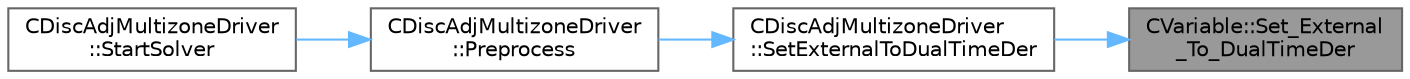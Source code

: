 digraph "CVariable::Set_External_To_DualTimeDer"
{
 // LATEX_PDF_SIZE
  bgcolor="transparent";
  edge [fontname=Helvetica,fontsize=10,labelfontname=Helvetica,labelfontsize=10];
  node [fontname=Helvetica,fontsize=10,shape=box,height=0.2,width=0.4];
  rankdir="RL";
  Node1 [id="Node000001",label="CVariable::Set_External\l_To_DualTimeDer",height=0.2,width=0.4,color="gray40", fillcolor="grey60", style="filled", fontcolor="black",tooltip="Set Dual-time derivative contributions to the external."];
  Node1 -> Node2 [id="edge1_Node000001_Node000002",dir="back",color="steelblue1",style="solid",tooltip=" "];
  Node2 [id="Node000002",label="CDiscAdjMultizoneDriver\l::SetExternalToDualTimeDer",height=0.2,width=0.4,color="grey40", fillcolor="white", style="filled",URL="$classCDiscAdjMultizoneDriver.html#a7599ea22350dd1027a77266916781d44",tooltip="Puts dual time derivative vector to External."];
  Node2 -> Node3 [id="edge2_Node000002_Node000003",dir="back",color="steelblue1",style="solid",tooltip=" "];
  Node3 [id="Node000003",label="CDiscAdjMultizoneDriver\l::Preprocess",height=0.2,width=0.4,color="grey40", fillcolor="white", style="filled",URL="$classCDiscAdjMultizoneDriver.html#a9f35c0b26e3b325e4e0fef8ca8cc5b8c",tooltip="Preprocess the multizone iteration."];
  Node3 -> Node4 [id="edge3_Node000003_Node000004",dir="back",color="steelblue1",style="solid",tooltip=" "];
  Node4 [id="Node000004",label="CDiscAdjMultizoneDriver\l::StartSolver",height=0.2,width=0.4,color="grey40", fillcolor="white", style="filled",URL="$classCDiscAdjMultizoneDriver.html#a75de0a1a482ceeed4301a384f1515092",tooltip="[Overload] Launch the computation for discrete adjoint multizone problems."];
}

